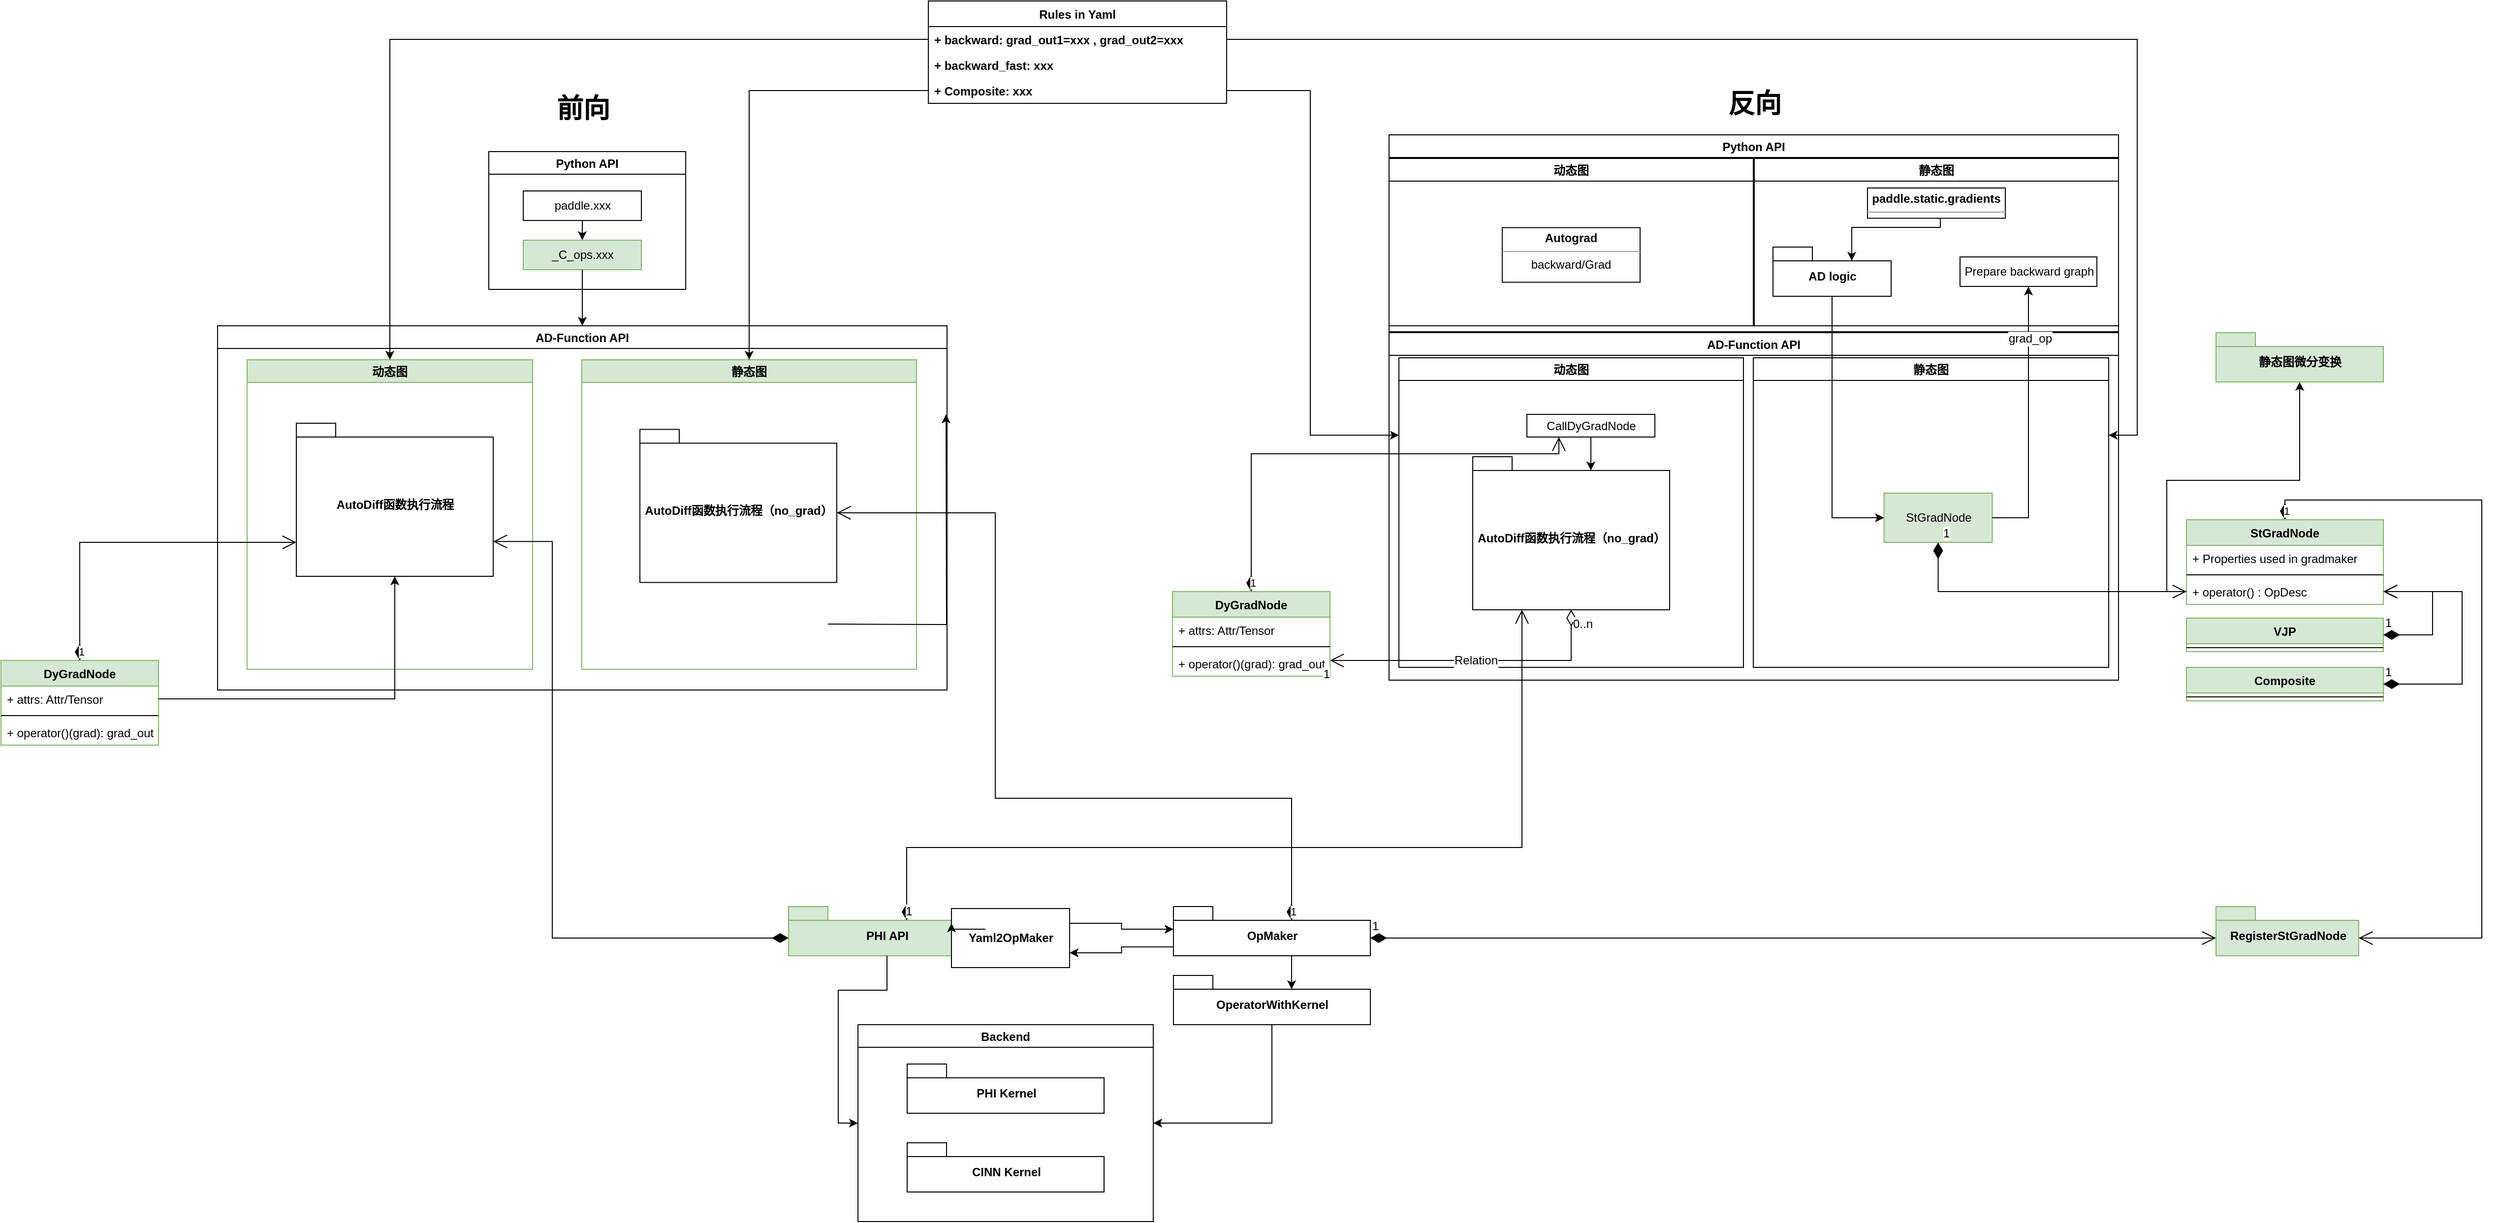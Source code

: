 <mxfile version="20.2.5" type="github">
  <diagram id="AyWnoLKwbGapCT2SXxWh" name="Page-1">
    <mxGraphModel dx="2102" dy="2409" grid="1" gridSize="10" guides="1" tooltips="1" connect="1" arrows="1" fold="1" page="1" pageScale="1" pageWidth="850" pageHeight="1100" math="0" shadow="0">
      <root>
        <mxCell id="0" />
        <mxCell id="1" parent="0" />
        <mxCell id="U-4zYPPOTee5trkrOgwL-1" value="Python API" style="swimlane;" parent="1" vertex="1">
          <mxGeometry x="525.5" y="73" width="200" height="140" as="geometry" />
        </mxCell>
        <mxCell id="U-4zYPPOTee5trkrOgwL-66" style="edgeStyle=orthogonalEdgeStyle;rounded=0;orthogonalLoop=1;jettySize=auto;html=1;exitX=0.5;exitY=1;exitDx=0;exitDy=0;entryX=0.5;entryY=0;entryDx=0;entryDy=0;" parent="U-4zYPPOTee5trkrOgwL-1" source="U-4zYPPOTee5trkrOgwL-5" target="U-4zYPPOTee5trkrOgwL-8" edge="1">
          <mxGeometry relative="1" as="geometry" />
        </mxCell>
        <mxCell id="U-4zYPPOTee5trkrOgwL-5" value="paddle.xxx" style="rounded=0;whiteSpace=wrap;html=1;" parent="U-4zYPPOTee5trkrOgwL-1" vertex="1">
          <mxGeometry x="35" y="40" width="120" height="30" as="geometry" />
        </mxCell>
        <mxCell id="U-4zYPPOTee5trkrOgwL-8" value="_C_ops.xxx" style="rounded=0;whiteSpace=wrap;html=1;fillColor=#d5e8d4;strokeColor=#82b366;" parent="U-4zYPPOTee5trkrOgwL-1" vertex="1">
          <mxGeometry x="35" y="90" width="120" height="30" as="geometry" />
        </mxCell>
        <mxCell id="U-4zYPPOTee5trkrOgwL-2" value="AD-Function API" style="swimlane;startSize=23;" parent="1" vertex="1">
          <mxGeometry x="250" y="250" width="741" height="370" as="geometry" />
        </mxCell>
        <mxCell id="U-4zYPPOTee5trkrOgwL-11" value="动态图" style="swimlane;fillColor=#d5e8d4;strokeColor=#82b366;" parent="U-4zYPPOTee5trkrOgwL-2" vertex="1">
          <mxGeometry x="30" y="34.5" width="290" height="314.5" as="geometry" />
        </mxCell>
        <mxCell id="QqBWsTk6ncDFSa_v0es3-24" value="AutoDiff函数执行流程" style="shape=folder;fontStyle=1;spacingTop=10;tabWidth=40;tabHeight=14;tabPosition=left;html=1;fontSize=12;" vertex="1" parent="U-4zYPPOTee5trkrOgwL-11">
          <mxGeometry x="50" y="64.5" width="200" height="155.5" as="geometry" />
        </mxCell>
        <mxCell id="U-4zYPPOTee5trkrOgwL-12" value="静态图" style="swimlane;fillColor=#d5e8d4;strokeColor=#82b366;" parent="U-4zYPPOTee5trkrOgwL-2" vertex="1">
          <mxGeometry x="370" y="34.5" width="340" height="314.5" as="geometry" />
        </mxCell>
        <mxCell id="QqBWsTk6ncDFSa_v0es3-25" value="AutoDiff函数执行流程（no_grad）" style="shape=folder;fontStyle=1;spacingTop=10;tabWidth=40;tabHeight=14;tabPosition=left;html=1;fontSize=12;" vertex="1" parent="U-4zYPPOTee5trkrOgwL-12">
          <mxGeometry x="59" y="70.75" width="200" height="155.5" as="geometry" />
        </mxCell>
        <mxCell id="U-4zYPPOTee5trkrOgwL-53" value="DyGradNode" style="swimlane;fontStyle=1;align=center;verticalAlign=top;childLayout=stackLayout;horizontal=1;startSize=26;horizontalStack=0;resizeParent=1;resizeParentMax=0;resizeLast=0;collapsible=1;marginBottom=0;fillColor=#d5e8d4;strokeColor=#82b366;" parent="1" vertex="1">
          <mxGeometry x="30" y="590" width="160" height="86" as="geometry" />
        </mxCell>
        <mxCell id="U-4zYPPOTee5trkrOgwL-54" value="+ attrs: Attr/Tensor" style="text;strokeColor=none;fillColor=none;align=left;verticalAlign=top;spacingLeft=4;spacingRight=4;overflow=hidden;rotatable=0;points=[[0,0.5],[1,0.5]];portConstraint=eastwest;" parent="U-4zYPPOTee5trkrOgwL-53" vertex="1">
          <mxGeometry y="26" width="160" height="26" as="geometry" />
        </mxCell>
        <mxCell id="U-4zYPPOTee5trkrOgwL-55" value="" style="line;strokeWidth=1;fillColor=none;align=left;verticalAlign=middle;spacingTop=-1;spacingLeft=3;spacingRight=3;rotatable=0;labelPosition=right;points=[];portConstraint=eastwest;" parent="U-4zYPPOTee5trkrOgwL-53" vertex="1">
          <mxGeometry y="52" width="160" height="8" as="geometry" />
        </mxCell>
        <mxCell id="U-4zYPPOTee5trkrOgwL-56" value="+ operator()(grad): grad_out" style="text;strokeColor=none;fillColor=none;align=left;verticalAlign=top;spacingLeft=4;spacingRight=4;overflow=hidden;rotatable=0;points=[[0,0.5],[1,0.5]];portConstraint=eastwest;" parent="U-4zYPPOTee5trkrOgwL-53" vertex="1">
          <mxGeometry y="60" width="160" height="26" as="geometry" />
        </mxCell>
        <mxCell id="U-4zYPPOTee5trkrOgwL-62" value="1" style="endArrow=open;html=1;endSize=12;startArrow=diamondThin;startSize=14;startFill=1;edgeStyle=orthogonalEdgeStyle;align=left;verticalAlign=bottom;rounded=0;exitX=0.5;exitY=0;exitDx=0;exitDy=0;entryX=0;entryY=0;entryDx=0;entryDy=120.125;entryPerimeter=0;" parent="1" source="U-4zYPPOTee5trkrOgwL-53" target="QqBWsTk6ncDFSa_v0es3-24" edge="1">
          <mxGeometry x="-1" y="3" relative="1" as="geometry">
            <mxPoint x="90" y="410" as="sourcePoint" />
            <mxPoint x="220" y="460" as="targetPoint" />
            <Array as="points">
              <mxPoint x="110" y="470" />
              <mxPoint x="330" y="470" />
            </Array>
          </mxGeometry>
        </mxCell>
        <mxCell id="U-4zYPPOTee5trkrOgwL-67" style="edgeStyle=orthogonalEdgeStyle;rounded=0;orthogonalLoop=1;jettySize=auto;html=1;exitX=0.5;exitY=1;exitDx=0;exitDy=0;entryX=0.5;entryY=0;entryDx=0;entryDy=0;" parent="1" source="U-4zYPPOTee5trkrOgwL-8" target="U-4zYPPOTee5trkrOgwL-2" edge="1">
          <mxGeometry relative="1" as="geometry" />
        </mxCell>
        <mxCell id="U-4zYPPOTee5trkrOgwL-94" value="Python API" style="swimlane;" parent="1" vertex="1">
          <mxGeometry x="1440" y="56" width="741" height="200" as="geometry" />
        </mxCell>
        <mxCell id="U-4zYPPOTee5trkrOgwL-151" value="静态图" style="swimlane;" parent="U-4zYPPOTee5trkrOgwL-94" vertex="1">
          <mxGeometry x="371" y="24" width="370" height="170" as="geometry" />
        </mxCell>
        <mxCell id="U-4zYPPOTee5trkrOgwL-186" style="edgeStyle=orthogonalEdgeStyle;rounded=0;orthogonalLoop=1;jettySize=auto;html=1;exitX=0.5;exitY=1;exitDx=0;exitDy=0;entryX=0;entryY=0;entryDx=80;entryDy=14;entryPerimeter=0;" parent="U-4zYPPOTee5trkrOgwL-151" source="U-4zYPPOTee5trkrOgwL-154" target="QqBWsTk6ncDFSa_v0es3-36" edge="1">
          <mxGeometry relative="1" as="geometry">
            <mxPoint x="78" y="100" as="targetPoint" />
            <Array as="points">
              <mxPoint x="189" y="61" />
              <mxPoint x="189" y="70" />
              <mxPoint x="99" y="70" />
            </Array>
          </mxGeometry>
        </mxCell>
        <mxCell id="U-4zYPPOTee5trkrOgwL-154" value="&lt;p style=&quot;margin:0px;margin-top:4px;text-align:center;&quot;&gt;&lt;b&gt;paddle.static.gradients&lt;/b&gt;&lt;/p&gt;&lt;hr size=&quot;1&quot;&gt;&lt;div style=&quot;text-align: center; height: 2px;&quot;&gt;&lt;br&gt;&lt;/div&gt;" style="verticalAlign=top;align=left;overflow=fill;fontSize=12;fontFamily=Helvetica;html=1;" parent="U-4zYPPOTee5trkrOgwL-151" vertex="1">
          <mxGeometry x="115" y="30" width="140" height="30.75" as="geometry" />
        </mxCell>
        <mxCell id="QqBWsTk6ncDFSa_v0es3-1" value="Prepare backward graph" style="html=1;" vertex="1" parent="U-4zYPPOTee5trkrOgwL-151">
          <mxGeometry x="209" y="100" width="139" height="30" as="geometry" />
        </mxCell>
        <mxCell id="QqBWsTk6ncDFSa_v0es3-36" value="AD logic" style="shape=folder;fontStyle=1;spacingTop=10;tabWidth=40;tabHeight=14;tabPosition=left;html=1;fontSize=12;" vertex="1" parent="U-4zYPPOTee5trkrOgwL-151">
          <mxGeometry x="19" y="90" width="120" height="50" as="geometry" />
        </mxCell>
        <mxCell id="U-4zYPPOTee5trkrOgwL-98" value="AD-Function API" style="swimlane;startSize=23;" parent="1" vertex="1">
          <mxGeometry x="1440" y="257" width="741" height="353" as="geometry" />
        </mxCell>
        <mxCell id="U-4zYPPOTee5trkrOgwL-99" value="动态图" style="swimlane;" parent="U-4zYPPOTee5trkrOgwL-98" vertex="1">
          <mxGeometry x="10" y="25.5" width="350" height="314.5" as="geometry" />
        </mxCell>
        <mxCell id="QqBWsTk6ncDFSa_v0es3-27" style="edgeStyle=orthogonalEdgeStyle;rounded=0;orthogonalLoop=1;jettySize=auto;html=1;exitX=0.5;exitY=1;exitDx=0;exitDy=0;entryX=0;entryY=0;entryDx=120;entryDy=14;entryPerimeter=0;fontSize=12;" edge="1" parent="U-4zYPPOTee5trkrOgwL-99" source="U-4zYPPOTee5trkrOgwL-159" target="QqBWsTk6ncDFSa_v0es3-26">
          <mxGeometry relative="1" as="geometry" />
        </mxCell>
        <mxCell id="U-4zYPPOTee5trkrOgwL-159" value="CallDyGradNode" style="html=1;" parent="U-4zYPPOTee5trkrOgwL-99" vertex="1">
          <mxGeometry x="130" y="57.5" width="130" height="23" as="geometry" />
        </mxCell>
        <mxCell id="QqBWsTk6ncDFSa_v0es3-26" value="AutoDiff函数执行流程（no_grad）" style="shape=folder;fontStyle=1;spacingTop=10;tabWidth=40;tabHeight=14;tabPosition=left;html=1;fontSize=12;" vertex="1" parent="U-4zYPPOTee5trkrOgwL-99">
          <mxGeometry x="75" y="100.5" width="200" height="155.5" as="geometry" />
        </mxCell>
        <mxCell id="U-4zYPPOTee5trkrOgwL-108" value="静态图" style="swimlane;" parent="U-4zYPPOTee5trkrOgwL-98" vertex="1">
          <mxGeometry x="370" y="25.5" width="361" height="314.5" as="geometry" />
        </mxCell>
        <mxCell id="QqBWsTk6ncDFSa_v0es3-51" value="StGradNode" style="html=1;fontSize=12;fillColor=#d5e8d4;strokeColor=#82b366;" vertex="1" parent="U-4zYPPOTee5trkrOgwL-108">
          <mxGeometry x="132.75" y="137.5" width="110" height="50" as="geometry" />
        </mxCell>
        <mxCell id="U-4zYPPOTee5trkrOgwL-150" value="动态图" style="swimlane;" parent="1" vertex="1">
          <mxGeometry x="1440" y="80" width="370" height="170" as="geometry" />
        </mxCell>
        <mxCell id="U-4zYPPOTee5trkrOgwL-152" value="&lt;p style=&quot;margin:0px;margin-top:4px;text-align:center;&quot;&gt;&lt;b&gt;Autograd&lt;/b&gt;&lt;/p&gt;&lt;hr size=&quot;1&quot;&gt;&lt;div style=&quot;text-align: center; height: 2px;&quot;&gt;backward/Grad&lt;/div&gt;" style="verticalAlign=top;align=left;overflow=fill;fontSize=12;fontFamily=Helvetica;html=1;" parent="U-4zYPPOTee5trkrOgwL-150" vertex="1">
          <mxGeometry x="115" y="70.25" width="140" height="55.5" as="geometry" />
        </mxCell>
        <mxCell id="U-4zYPPOTee5trkrOgwL-123" value="DyGradNode" style="swimlane;fontStyle=1;align=center;verticalAlign=top;childLayout=stackLayout;horizontal=1;startSize=26;horizontalStack=0;resizeParent=1;resizeParentMax=0;resizeLast=0;collapsible=1;marginBottom=0;fillColor=#d5e8d4;strokeColor=#82b366;" parent="1" vertex="1">
          <mxGeometry x="1220" y="520" width="160" height="86" as="geometry" />
        </mxCell>
        <mxCell id="U-4zYPPOTee5trkrOgwL-124" value="+ attrs: Attr/Tensor" style="text;strokeColor=none;fillColor=none;align=left;verticalAlign=top;spacingLeft=4;spacingRight=4;overflow=hidden;rotatable=0;points=[[0,0.5],[1,0.5]];portConstraint=eastwest;" parent="U-4zYPPOTee5trkrOgwL-123" vertex="1">
          <mxGeometry y="26" width="160" height="26" as="geometry" />
        </mxCell>
        <mxCell id="U-4zYPPOTee5trkrOgwL-125" value="" style="line;strokeWidth=1;fillColor=none;align=left;verticalAlign=middle;spacingTop=-1;spacingLeft=3;spacingRight=3;rotatable=0;labelPosition=right;points=[];portConstraint=eastwest;" parent="U-4zYPPOTee5trkrOgwL-123" vertex="1">
          <mxGeometry y="52" width="160" height="8" as="geometry" />
        </mxCell>
        <mxCell id="U-4zYPPOTee5trkrOgwL-126" value="+ operator()(grad): grad_out" style="text;strokeColor=none;fillColor=none;align=left;verticalAlign=top;spacingLeft=4;spacingRight=4;overflow=hidden;rotatable=0;points=[[0,0.5],[1,0.5]];portConstraint=eastwest;" parent="U-4zYPPOTee5trkrOgwL-123" vertex="1">
          <mxGeometry y="60" width="160" height="26" as="geometry" />
        </mxCell>
        <mxCell id="U-4zYPPOTee5trkrOgwL-128" value="1" style="endArrow=open;html=1;endSize=12;startArrow=diamondThin;startSize=14;startFill=1;edgeStyle=orthogonalEdgeStyle;align=left;verticalAlign=bottom;rounded=0;exitX=0.5;exitY=0;exitDx=0;exitDy=0;entryX=0.25;entryY=1;entryDx=0;entryDy=0;" parent="1" source="U-4zYPPOTee5trkrOgwL-123" target="U-4zYPPOTee5trkrOgwL-159" edge="1">
          <mxGeometry x="-1" y="3" relative="1" as="geometry">
            <mxPoint x="1280" y="397" as="sourcePoint" />
            <mxPoint x="1600" y="519.75" as="targetPoint" />
            <Array as="points">
              <mxPoint x="1300" y="380" />
              <mxPoint x="1613" y="380" />
            </Array>
          </mxGeometry>
        </mxCell>
        <mxCell id="U-4zYPPOTee5trkrOgwL-179" value="1" style="endArrow=open;html=1;endSize=12;startArrow=diamondThin;startSize=14;startFill=1;edgeStyle=orthogonalEdgeStyle;align=left;verticalAlign=bottom;rounded=0;exitX=0;exitY=0;exitDx=0;exitDy=32;exitPerimeter=0;entryX=0;entryY=0;entryDx=200;entryDy=120.125;entryPerimeter=0;" parent="1" source="U-4zYPPOTee5trkrOgwL-69" target="QqBWsTk6ncDFSa_v0es3-24" edge="1">
          <mxGeometry x="-1" y="3" relative="1" as="geometry">
            <mxPoint x="400" y="670" as="sourcePoint" />
            <mxPoint x="560" y="460" as="targetPoint" />
            <Array as="points">
              <mxPoint x="590" y="872" />
              <mxPoint x="590" y="469" />
            </Array>
          </mxGeometry>
        </mxCell>
        <mxCell id="U-4zYPPOTee5trkrOgwL-181" value="1" style="endArrow=open;html=1;endSize=12;startArrow=diamondThin;startSize=14;startFill=1;edgeStyle=orthogonalEdgeStyle;align=left;verticalAlign=bottom;rounded=0;exitX=0;exitY=0;exitDx=120;exitDy=14;exitPerimeter=0;entryX=0;entryY=0;entryDx=200;entryDy=84.75;entryPerimeter=0;" parent="1" source="U-4zYPPOTee5trkrOgwL-70" target="QqBWsTk6ncDFSa_v0es3-25" edge="1">
          <mxGeometry x="-1" y="3" relative="1" as="geometry">
            <mxPoint x="590" y="770" as="sourcePoint" />
            <mxPoint x="705" y="443.75" as="targetPoint" />
            <Array as="points">
              <mxPoint x="1341" y="730" />
              <mxPoint x="1040" y="730" />
              <mxPoint x="1040" y="440" />
            </Array>
          </mxGeometry>
        </mxCell>
        <mxCell id="U-4zYPPOTee5trkrOgwL-191" value="Rules in Yaml" style="swimlane;fontStyle=1;childLayout=stackLayout;horizontal=1;startSize=26;fillColor=none;horizontalStack=0;resizeParent=1;resizeParentMax=0;resizeLast=0;collapsible=1;marginBottom=0;" parent="1" vertex="1">
          <mxGeometry x="972" y="-80" width="303" height="104" as="geometry" />
        </mxCell>
        <mxCell id="U-4zYPPOTee5trkrOgwL-192" value="+ backward: grad_out1=xxx , grad_out2=xxx" style="text;strokeColor=none;fillColor=none;align=left;verticalAlign=top;spacingLeft=4;spacingRight=4;overflow=hidden;rotatable=0;points=[[0,0.5],[1,0.5]];portConstraint=eastwest;fontStyle=1" parent="U-4zYPPOTee5trkrOgwL-191" vertex="1">
          <mxGeometry y="26" width="303" height="26" as="geometry" />
        </mxCell>
        <mxCell id="U-4zYPPOTee5trkrOgwL-193" value="+ backward_fast: xxx" style="text;strokeColor=none;fillColor=none;align=left;verticalAlign=top;spacingLeft=4;spacingRight=4;overflow=hidden;rotatable=0;points=[[0,0.5],[1,0.5]];portConstraint=eastwest;fontStyle=1" parent="U-4zYPPOTee5trkrOgwL-191" vertex="1">
          <mxGeometry y="52" width="303" height="26" as="geometry" />
        </mxCell>
        <mxCell id="U-4zYPPOTee5trkrOgwL-194" value="+ Composite: xxx" style="text;strokeColor=none;fillColor=none;align=left;verticalAlign=top;spacingLeft=4;spacingRight=4;overflow=hidden;rotatable=0;points=[[0,0.5],[1,0.5]];portConstraint=eastwest;fontStyle=1" parent="U-4zYPPOTee5trkrOgwL-191" vertex="1">
          <mxGeometry y="78" width="303" height="26" as="geometry" />
        </mxCell>
        <mxCell id="U-4zYPPOTee5trkrOgwL-195" style="edgeStyle=orthogonalEdgeStyle;rounded=0;orthogonalLoop=1;jettySize=auto;html=1;exitX=0;exitY=0.5;exitDx=0;exitDy=0;entryX=0.5;entryY=0;entryDx=0;entryDy=0;" parent="1" source="U-4zYPPOTee5trkrOgwL-192" target="U-4zYPPOTee5trkrOgwL-11" edge="1">
          <mxGeometry relative="1" as="geometry" />
        </mxCell>
        <mxCell id="U-4zYPPOTee5trkrOgwL-196" style="edgeStyle=orthogonalEdgeStyle;rounded=0;orthogonalLoop=1;jettySize=auto;html=1;exitX=0;exitY=0.5;exitDx=0;exitDy=0;entryX=0.5;entryY=0;entryDx=0;entryDy=0;" parent="1" source="U-4zYPPOTee5trkrOgwL-194" target="U-4zYPPOTee5trkrOgwL-12" edge="1">
          <mxGeometry relative="1" as="geometry" />
        </mxCell>
        <mxCell id="U-4zYPPOTee5trkrOgwL-197" style="edgeStyle=orthogonalEdgeStyle;rounded=0;orthogonalLoop=1;jettySize=auto;html=1;exitX=1;exitY=0.5;exitDx=0;exitDy=0;entryX=1;entryY=0.25;entryDx=0;entryDy=0;" parent="1" source="U-4zYPPOTee5trkrOgwL-192" target="U-4zYPPOTee5trkrOgwL-108" edge="1">
          <mxGeometry relative="1" as="geometry">
            <Array as="points">
              <mxPoint x="2200" y="-41" />
              <mxPoint x="2200" y="361" />
            </Array>
          </mxGeometry>
        </mxCell>
        <mxCell id="U-4zYPPOTee5trkrOgwL-198" style="edgeStyle=orthogonalEdgeStyle;rounded=0;orthogonalLoop=1;jettySize=auto;html=1;exitX=1;exitY=0.5;exitDx=0;exitDy=0;entryX=0;entryY=0.25;entryDx=0;entryDy=0;" parent="1" source="U-4zYPPOTee5trkrOgwL-194" target="U-4zYPPOTee5trkrOgwL-99" edge="1">
          <mxGeometry relative="1" as="geometry">
            <Array as="points">
              <mxPoint x="1360" y="11" />
              <mxPoint x="1360" y="361" />
            </Array>
          </mxGeometry>
        </mxCell>
        <mxCell id="QqBWsTk6ncDFSa_v0es3-4" value="反向" style="text;html=1;align=center;verticalAlign=middle;resizable=0;points=[];autosize=1;strokeColor=none;fillColor=none;fontSize=27;fontStyle=1" vertex="1" parent="1">
          <mxGeometry x="1770.5" width="80" height="50" as="geometry" />
        </mxCell>
        <mxCell id="QqBWsTk6ncDFSa_v0es3-5" value="前向" style="text;html=1;align=center;verticalAlign=middle;resizable=0;points=[];autosize=1;strokeColor=none;fillColor=none;fontStyle=1;fontSize=27;" vertex="1" parent="1">
          <mxGeometry x="580.5" y="5" width="80" height="50" as="geometry" />
        </mxCell>
        <mxCell id="QqBWsTk6ncDFSa_v0es3-6" style="edgeStyle=orthogonalEdgeStyle;rounded=0;orthogonalLoop=1;jettySize=auto;html=1;exitX=1;exitY=0.5;exitDx=0;exitDy=0;fontSize=27;entryX=0.5;entryY=1;entryDx=0;entryDy=0;entryPerimeter=0;" edge="1" parent="1" source="U-4zYPPOTee5trkrOgwL-54" target="QqBWsTk6ncDFSa_v0es3-24">
          <mxGeometry relative="1" as="geometry">
            <mxPoint x="430" y="540" as="targetPoint" />
          </mxGeometry>
        </mxCell>
        <mxCell id="QqBWsTk6ncDFSa_v0es3-29" value="Relation" style="endArrow=open;html=1;endSize=12;startArrow=diamondThin;startSize=14;startFill=0;edgeStyle=orthogonalEdgeStyle;rounded=0;fontSize=12;exitX=0.5;exitY=1;exitDx=0;exitDy=0;exitPerimeter=0;" edge="1" parent="1" source="QqBWsTk6ncDFSa_v0es3-26">
          <mxGeometry relative="1" as="geometry">
            <mxPoint x="1360" y="600" as="sourcePoint" />
            <mxPoint x="1380" y="590" as="targetPoint" />
            <Array as="points">
              <mxPoint x="1608" y="590" />
              <mxPoint x="1380" y="590" />
            </Array>
          </mxGeometry>
        </mxCell>
        <mxCell id="QqBWsTk6ncDFSa_v0es3-30" value="0..n" style="edgeLabel;resizable=0;html=1;align=left;verticalAlign=top;fontSize=12;" connectable="0" vertex="1" parent="QqBWsTk6ncDFSa_v0es3-29">
          <mxGeometry x="-1" relative="1" as="geometry" />
        </mxCell>
        <mxCell id="QqBWsTk6ncDFSa_v0es3-31" value="1" style="edgeLabel;resizable=0;html=1;align=right;verticalAlign=top;fontSize=12;" connectable="0" vertex="1" parent="QqBWsTk6ncDFSa_v0es3-29">
          <mxGeometry x="1" relative="1" as="geometry" />
        </mxCell>
        <mxCell id="QqBWsTk6ncDFSa_v0es3-38" style="edgeStyle=orthogonalEdgeStyle;rounded=0;orthogonalLoop=1;jettySize=auto;html=1;exitX=0.5;exitY=1;exitDx=0;exitDy=0;exitPerimeter=0;entryX=0;entryY=0.5;entryDx=0;entryDy=0;fontSize=12;" edge="1" parent="1" source="QqBWsTk6ncDFSa_v0es3-36" target="QqBWsTk6ncDFSa_v0es3-51">
          <mxGeometry relative="1" as="geometry">
            <mxPoint x="1923.25" y="365" as="targetPoint" />
            <Array as="points">
              <mxPoint x="1890" y="445" />
            </Array>
          </mxGeometry>
        </mxCell>
        <mxCell id="QqBWsTk6ncDFSa_v0es3-39" style="edgeStyle=orthogonalEdgeStyle;rounded=0;orthogonalLoop=1;jettySize=auto;html=1;exitX=1;exitY=0.5;exitDx=0;exitDy=0;entryX=0.5;entryY=1;entryDx=0;entryDy=0;fontSize=12;" edge="1" parent="1" source="QqBWsTk6ncDFSa_v0es3-51" target="QqBWsTk6ncDFSa_v0es3-1">
          <mxGeometry relative="1" as="geometry">
            <mxPoint x="2057.75" y="365" as="sourcePoint" />
          </mxGeometry>
        </mxCell>
        <mxCell id="QqBWsTk6ncDFSa_v0es3-40" value="grad_op" style="edgeLabel;html=1;align=center;verticalAlign=middle;resizable=0;points=[];fontSize=12;" vertex="1" connectable="0" parent="QqBWsTk6ncDFSa_v0es3-39">
          <mxGeometry x="0.611" y="-1" relative="1" as="geometry">
            <mxPoint as="offset" />
          </mxGeometry>
        </mxCell>
        <mxCell id="QqBWsTk6ncDFSa_v0es3-52" style="edgeStyle=orthogonalEdgeStyle;rounded=0;orthogonalLoop=1;jettySize=auto;html=1;exitX=0;exitY=0.5;exitDx=0;exitDy=0;fontSize=12;entryX=0.5;entryY=1;entryDx=0;entryDy=0;entryPerimeter=0;" edge="1" parent="1" target="QqBWsTk6ncDFSa_v0es3-53">
          <mxGeometry relative="1" as="geometry">
            <mxPoint x="990" y="340" as="targetPoint" />
            <mxPoint x="870" y="553" as="sourcePoint" />
          </mxGeometry>
        </mxCell>
        <mxCell id="QqBWsTk6ncDFSa_v0es3-111" value="" style="group" vertex="1" connectable="0" parent="1">
          <mxGeometry x="2250" y="257" width="300" height="550" as="geometry" />
        </mxCell>
        <mxCell id="QqBWsTk6ncDFSa_v0es3-97" value="StGradNode" style="swimlane;fontStyle=1;align=center;verticalAlign=top;childLayout=stackLayout;horizontal=1;startSize=26;horizontalStack=0;resizeParent=1;resizeParentMax=0;resizeLast=0;collapsible=1;marginBottom=0;fillColor=#d5e8d4;strokeColor=#82b366;" vertex="1" parent="QqBWsTk6ncDFSa_v0es3-111">
          <mxGeometry y="190" width="200" height="86" as="geometry" />
        </mxCell>
        <mxCell id="QqBWsTk6ncDFSa_v0es3-98" value="+ Properties used in gradmaker" style="text;strokeColor=none;fillColor=none;align=left;verticalAlign=top;spacingLeft=4;spacingRight=4;overflow=hidden;rotatable=0;points=[[0,0.5],[1,0.5]];portConstraint=eastwest;" vertex="1" parent="QqBWsTk6ncDFSa_v0es3-97">
          <mxGeometry y="26" width="200" height="26" as="geometry" />
        </mxCell>
        <mxCell id="QqBWsTk6ncDFSa_v0es3-99" value="" style="line;strokeWidth=1;fillColor=none;align=left;verticalAlign=middle;spacingTop=-1;spacingLeft=3;spacingRight=3;rotatable=0;labelPosition=right;points=[];portConstraint=eastwest;" vertex="1" parent="QqBWsTk6ncDFSa_v0es3-97">
          <mxGeometry y="52" width="200" height="8" as="geometry" />
        </mxCell>
        <mxCell id="QqBWsTk6ncDFSa_v0es3-100" value="+ operator() : OpDesc" style="text;strokeColor=none;fillColor=none;align=left;verticalAlign=top;spacingLeft=4;spacingRight=4;overflow=hidden;rotatable=0;points=[[0,0.5],[1,0.5]];portConstraint=eastwest;" vertex="1" parent="QqBWsTk6ncDFSa_v0es3-97">
          <mxGeometry y="60" width="200" height="26" as="geometry" />
        </mxCell>
        <mxCell id="QqBWsTk6ncDFSa_v0es3-103" value="VJP" style="swimlane;fontStyle=1;align=center;verticalAlign=top;childLayout=stackLayout;horizontal=1;startSize=26;horizontalStack=0;resizeParent=1;resizeParentMax=0;resizeLast=0;collapsible=1;marginBottom=0;fillColor=#d5e8d4;strokeColor=#82b366;" vertex="1" parent="QqBWsTk6ncDFSa_v0es3-111">
          <mxGeometry y="290" width="200" height="34" as="geometry" />
        </mxCell>
        <mxCell id="QqBWsTk6ncDFSa_v0es3-104" value="" style="line;strokeWidth=1;fillColor=none;align=left;verticalAlign=middle;spacingTop=-1;spacingLeft=3;spacingRight=3;rotatable=0;labelPosition=right;points=[];portConstraint=eastwest;" vertex="1" parent="QqBWsTk6ncDFSa_v0es3-103">
          <mxGeometry y="26" width="200" height="8" as="geometry" />
        </mxCell>
        <mxCell id="QqBWsTk6ncDFSa_v0es3-105" value="Composite" style="swimlane;fontStyle=1;align=center;verticalAlign=top;childLayout=stackLayout;horizontal=1;startSize=26;horizontalStack=0;resizeParent=1;resizeParentMax=0;resizeLast=0;collapsible=1;marginBottom=0;fillColor=#d5e8d4;strokeColor=#82b366;" vertex="1" parent="QqBWsTk6ncDFSa_v0es3-111">
          <mxGeometry y="340" width="200" height="34" as="geometry" />
        </mxCell>
        <mxCell id="QqBWsTk6ncDFSa_v0es3-106" value="" style="line;strokeWidth=1;fillColor=none;align=left;verticalAlign=middle;spacingTop=-1;spacingLeft=3;spacingRight=3;rotatable=0;labelPosition=right;points=[];portConstraint=eastwest;" vertex="1" parent="QqBWsTk6ncDFSa_v0es3-105">
          <mxGeometry y="26" width="200" height="8" as="geometry" />
        </mxCell>
        <mxCell id="QqBWsTk6ncDFSa_v0es3-107" value="1" style="endArrow=open;html=1;endSize=12;startArrow=diamondThin;startSize=14;startFill=1;edgeStyle=orthogonalEdgeStyle;align=left;verticalAlign=bottom;rounded=0;fontSize=12;exitX=1;exitY=0.5;exitDx=0;exitDy=0;entryX=1;entryY=0.5;entryDx=0;entryDy=0;" edge="1" parent="QqBWsTk6ncDFSa_v0es3-111" source="QqBWsTk6ncDFSa_v0es3-103" target="QqBWsTk6ncDFSa_v0es3-100">
          <mxGeometry x="-1" y="3" relative="1" as="geometry">
            <mxPoint x="220" y="300" as="sourcePoint" />
            <mxPoint x="380" y="300" as="targetPoint" />
            <Array as="points">
              <mxPoint x="250" y="307" />
              <mxPoint x="250" y="263" />
            </Array>
          </mxGeometry>
        </mxCell>
        <mxCell id="QqBWsTk6ncDFSa_v0es3-108" value="1" style="endArrow=open;html=1;endSize=12;startArrow=diamondThin;startSize=14;startFill=1;edgeStyle=orthogonalEdgeStyle;align=left;verticalAlign=bottom;rounded=0;fontSize=12;exitX=1;exitY=0.5;exitDx=0;exitDy=0;entryX=1;entryY=0.5;entryDx=0;entryDy=0;" edge="1" parent="QqBWsTk6ncDFSa_v0es3-111" source="QqBWsTk6ncDFSa_v0es3-105" target="QqBWsTk6ncDFSa_v0es3-100">
          <mxGeometry x="-1" y="3" relative="1" as="geometry">
            <mxPoint x="230" y="430" as="sourcePoint" />
            <mxPoint x="390" y="430" as="targetPoint" />
            <Array as="points">
              <mxPoint x="280" y="357" />
              <mxPoint x="280" y="263" />
            </Array>
          </mxGeometry>
        </mxCell>
        <mxCell id="QqBWsTk6ncDFSa_v0es3-109" style="edgeStyle=orthogonalEdgeStyle;rounded=0;orthogonalLoop=1;jettySize=auto;html=1;exitX=0;exitY=0.5;exitDx=0;exitDy=0;fontSize=12;entryX=0.5;entryY=1;entryDx=0;entryDy=0;entryPerimeter=0;" edge="1" parent="QqBWsTk6ncDFSa_v0es3-111" source="QqBWsTk6ncDFSa_v0es3-100" target="QqBWsTk6ncDFSa_v0es3-110">
          <mxGeometry relative="1" as="geometry">
            <mxPoint x="120" y="50" as="targetPoint" />
          </mxGeometry>
        </mxCell>
        <mxCell id="QqBWsTk6ncDFSa_v0es3-110" value="静态图微分变换" style="shape=folder;fontStyle=1;spacingTop=10;tabWidth=40;tabHeight=14;tabPosition=left;html=1;fontSize=12;fillColor=#d5e8d4;strokeColor=#82b366;" vertex="1" parent="QqBWsTk6ncDFSa_v0es3-111">
          <mxGeometry x="30" width="170" height="50" as="geometry" />
        </mxCell>
        <mxCell id="QqBWsTk6ncDFSa_v0es3-112" value="1" style="endArrow=open;html=1;endSize=12;startArrow=diamondThin;startSize=14;startFill=1;edgeStyle=orthogonalEdgeStyle;align=left;verticalAlign=bottom;rounded=0;fontSize=12;exitX=0.5;exitY=1;exitDx=0;exitDy=0;entryX=0;entryY=0.5;entryDx=0;entryDy=0;" edge="1" parent="1" source="QqBWsTk6ncDFSa_v0es3-51" target="QqBWsTk6ncDFSa_v0es3-100">
          <mxGeometry x="-1" y="3" relative="1" as="geometry">
            <mxPoint x="2010" y="520" as="sourcePoint" />
            <mxPoint x="2170" y="520" as="targetPoint" />
          </mxGeometry>
        </mxCell>
        <mxCell id="QqBWsTk6ncDFSa_v0es3-113" value="" style="group" vertex="1" connectable="0" parent="1">
          <mxGeometry x="680" y="840" width="741" height="320" as="geometry" />
        </mxCell>
        <mxCell id="U-4zYPPOTee5trkrOgwL-69" value="PHI API" style="shape=folder;fontStyle=1;spacingTop=10;tabWidth=40;tabHeight=14;tabPosition=left;html=1;fillColor=#d5e8d4;strokeColor=#82b366;" parent="QqBWsTk6ncDFSa_v0es3-113" vertex="1">
          <mxGeometry x="150" width="200" height="50" as="geometry" />
        </mxCell>
        <mxCell id="U-4zYPPOTee5trkrOgwL-70" value="OpMaker" style="shape=folder;fontStyle=1;spacingTop=10;tabWidth=40;tabHeight=14;tabPosition=left;html=1;" parent="QqBWsTk6ncDFSa_v0es3-113" vertex="1">
          <mxGeometry x="541" width="200" height="50" as="geometry" />
        </mxCell>
        <mxCell id="U-4zYPPOTee5trkrOgwL-71" value="OperatorWithKernel" style="shape=folder;fontStyle=1;spacingTop=10;tabWidth=40;tabHeight=14;tabPosition=left;html=1;" parent="QqBWsTk6ncDFSa_v0es3-113" vertex="1">
          <mxGeometry x="541" y="70" width="200" height="50" as="geometry" />
        </mxCell>
        <mxCell id="U-4zYPPOTee5trkrOgwL-76" style="edgeStyle=orthogonalEdgeStyle;rounded=0;orthogonalLoop=1;jettySize=auto;html=1;exitX=0.5;exitY=1;exitDx=0;exitDy=0;exitPerimeter=0;entryX=0;entryY=0;entryDx=120;entryDy=14;entryPerimeter=0;" parent="QqBWsTk6ncDFSa_v0es3-113" source="U-4zYPPOTee5trkrOgwL-70" target="U-4zYPPOTee5trkrOgwL-71" edge="1">
          <mxGeometry relative="1" as="geometry" />
        </mxCell>
        <mxCell id="U-4zYPPOTee5trkrOgwL-79" value="Backend" style="swimlane;" parent="QqBWsTk6ncDFSa_v0es3-113" vertex="1">
          <mxGeometry x="220.5" y="120" width="300" height="200" as="geometry" />
        </mxCell>
        <mxCell id="U-4zYPPOTee5trkrOgwL-80" value="PHI Kernel" style="shape=folder;fontStyle=1;spacingTop=10;tabWidth=40;tabHeight=14;tabPosition=left;html=1;" parent="U-4zYPPOTee5trkrOgwL-79" vertex="1">
          <mxGeometry x="50" y="40" width="200" height="50" as="geometry" />
        </mxCell>
        <mxCell id="U-4zYPPOTee5trkrOgwL-81" value="CINN Kernel" style="shape=folder;fontStyle=1;spacingTop=10;tabWidth=40;tabHeight=14;tabPosition=left;html=1;" parent="U-4zYPPOTee5trkrOgwL-79" vertex="1">
          <mxGeometry x="50" y="120" width="200" height="50" as="geometry" />
        </mxCell>
        <mxCell id="U-4zYPPOTee5trkrOgwL-75" style="edgeStyle=orthogonalEdgeStyle;rounded=0;orthogonalLoop=1;jettySize=auto;html=1;exitX=0.5;exitY=1;exitDx=0;exitDy=0;exitPerimeter=0;entryX=0;entryY=0.5;entryDx=0;entryDy=0;" parent="QqBWsTk6ncDFSa_v0es3-113" source="U-4zYPPOTee5trkrOgwL-69" target="U-4zYPPOTee5trkrOgwL-79" edge="1">
          <mxGeometry relative="1" as="geometry">
            <mxPoint x="148" y="272.0" as="targetPoint" />
          </mxGeometry>
        </mxCell>
        <mxCell id="U-4zYPPOTee5trkrOgwL-82" style="edgeStyle=orthogonalEdgeStyle;rounded=0;orthogonalLoop=1;jettySize=auto;html=1;exitX=0.5;exitY=1;exitDx=0;exitDy=0;exitPerimeter=0;entryX=1;entryY=0.5;entryDx=0;entryDy=0;" parent="QqBWsTk6ncDFSa_v0es3-113" source="U-4zYPPOTee5trkrOgwL-71" target="U-4zYPPOTee5trkrOgwL-79" edge="1">
          <mxGeometry relative="1" as="geometry" />
        </mxCell>
        <mxCell id="U-4zYPPOTee5trkrOgwL-88" style="edgeStyle=orthogonalEdgeStyle;rounded=0;orthogonalLoop=1;jettySize=auto;html=1;exitX=1;exitY=0.25;exitDx=0;exitDy=0;entryX=0;entryY=0;entryDx=0;entryDy=23;entryPerimeter=0;" parent="QqBWsTk6ncDFSa_v0es3-113" source="U-4zYPPOTee5trkrOgwL-87" target="U-4zYPPOTee5trkrOgwL-70" edge="1">
          <mxGeometry relative="1" as="geometry" />
        </mxCell>
        <mxCell id="U-4zYPPOTee5trkrOgwL-92" style="edgeStyle=orthogonalEdgeStyle;rounded=0;orthogonalLoop=1;jettySize=auto;html=1;exitX=0;exitY=0.75;exitDx=0;exitDy=0;entryX=0;entryY=0;entryDx=200;entryDy=41;entryPerimeter=0;" parent="QqBWsTk6ncDFSa_v0es3-113" source="U-4zYPPOTee5trkrOgwL-87" target="U-4zYPPOTee5trkrOgwL-69" edge="1">
          <mxGeometry relative="1" as="geometry" />
        </mxCell>
        <mxCell id="U-4zYPPOTee5trkrOgwL-87" value="&lt;b&gt;Yaml2OpMaker&lt;/b&gt;" style="rounded=0;whiteSpace=wrap;html=1;" parent="QqBWsTk6ncDFSa_v0es3-113" vertex="1">
          <mxGeometry x="315.5" y="2" width="120" height="60" as="geometry" />
        </mxCell>
        <mxCell id="U-4zYPPOTee5trkrOgwL-72" style="edgeStyle=orthogonalEdgeStyle;rounded=0;orthogonalLoop=1;jettySize=auto;html=1;exitX=0;exitY=0;exitDx=200;exitDy=23;exitPerimeter=0;entryX=0;entryY=0.25;entryDx=0;entryDy=0;" parent="QqBWsTk6ncDFSa_v0es3-113" source="U-4zYPPOTee5trkrOgwL-69" target="U-4zYPPOTee5trkrOgwL-87" edge="1">
          <mxGeometry relative="1" as="geometry" />
        </mxCell>
        <mxCell id="U-4zYPPOTee5trkrOgwL-91" style="edgeStyle=orthogonalEdgeStyle;rounded=0;orthogonalLoop=1;jettySize=auto;html=1;exitX=0;exitY=0;exitDx=0;exitDy=41;exitPerimeter=0;entryX=1;entryY=0.75;entryDx=0;entryDy=0;" parent="QqBWsTk6ncDFSa_v0es3-113" source="U-4zYPPOTee5trkrOgwL-70" target="U-4zYPPOTee5trkrOgwL-87" edge="1">
          <mxGeometry relative="1" as="geometry" />
        </mxCell>
        <mxCell id="QqBWsTk6ncDFSa_v0es3-114" value="1" style="endArrow=open;html=1;endSize=12;startArrow=diamondThin;startSize=14;startFill=1;edgeStyle=orthogonalEdgeStyle;align=left;verticalAlign=bottom;rounded=0;fontSize=12;exitX=0;exitY=0;exitDx=200;exitDy=32;exitPerimeter=0;entryX=0;entryY=0;entryDx=0;entryDy=32;entryPerimeter=0;" edge="1" parent="1" source="U-4zYPPOTee5trkrOgwL-70" target="QqBWsTk6ncDFSa_v0es3-102">
          <mxGeometry x="-1" y="3" relative="1" as="geometry">
            <mxPoint x="1550" y="920" as="sourcePoint" />
            <mxPoint x="1710" y="920" as="targetPoint" />
          </mxGeometry>
        </mxCell>
        <mxCell id="QqBWsTk6ncDFSa_v0es3-118" value="1" style="endArrow=open;html=1;endSize=12;startArrow=diamondThin;startSize=14;startFill=1;edgeStyle=orthogonalEdgeStyle;align=left;verticalAlign=bottom;rounded=0;fontSize=12;exitX=0;exitY=0;exitDx=120;exitDy=14;exitPerimeter=0;entryX=0.25;entryY=1;entryDx=0;entryDy=0;entryPerimeter=0;" edge="1" parent="1" source="U-4zYPPOTee5trkrOgwL-69" target="QqBWsTk6ncDFSa_v0es3-26">
          <mxGeometry x="-1" y="3" relative="1" as="geometry">
            <mxPoint x="850" y="760" as="sourcePoint" />
            <mxPoint x="1010" y="760" as="targetPoint" />
            <Array as="points">
              <mxPoint x="950" y="780" />
              <mxPoint x="1575" y="780" />
            </Array>
          </mxGeometry>
        </mxCell>
        <mxCell id="QqBWsTk6ncDFSa_v0es3-102" value="RegisterStGradNode" style="shape=folder;fontStyle=1;spacingTop=10;tabWidth=40;tabHeight=14;tabPosition=left;html=1;fontSize=12;fillColor=#d5e8d4;strokeColor=#82b366;" vertex="1" parent="1">
          <mxGeometry x="2280" y="840" width="145" height="50" as="geometry" />
        </mxCell>
        <mxCell id="QqBWsTk6ncDFSa_v0es3-101" value="1" style="endArrow=open;html=1;endSize=12;startArrow=diamondThin;startSize=14;startFill=1;edgeStyle=orthogonalEdgeStyle;align=left;verticalAlign=bottom;rounded=0;exitX=0.5;exitY=0;exitDx=0;exitDy=0;entryX=0;entryY=0;entryDx=145;entryDy=32;entryPerimeter=0;" edge="1" parent="1" source="QqBWsTk6ncDFSa_v0es3-97" target="QqBWsTk6ncDFSa_v0es3-102">
          <mxGeometry x="-1" y="3" relative="1" as="geometry">
            <mxPoint x="2290" y="297" as="sourcePoint" />
            <mxPoint x="2400" y="719" as="targetPoint" />
            <Array as="points">
              <mxPoint x="2350" y="427" />
              <mxPoint x="2550" y="427" />
              <mxPoint x="2550" y="872" />
            </Array>
          </mxGeometry>
        </mxCell>
      </root>
    </mxGraphModel>
  </diagram>
</mxfile>
